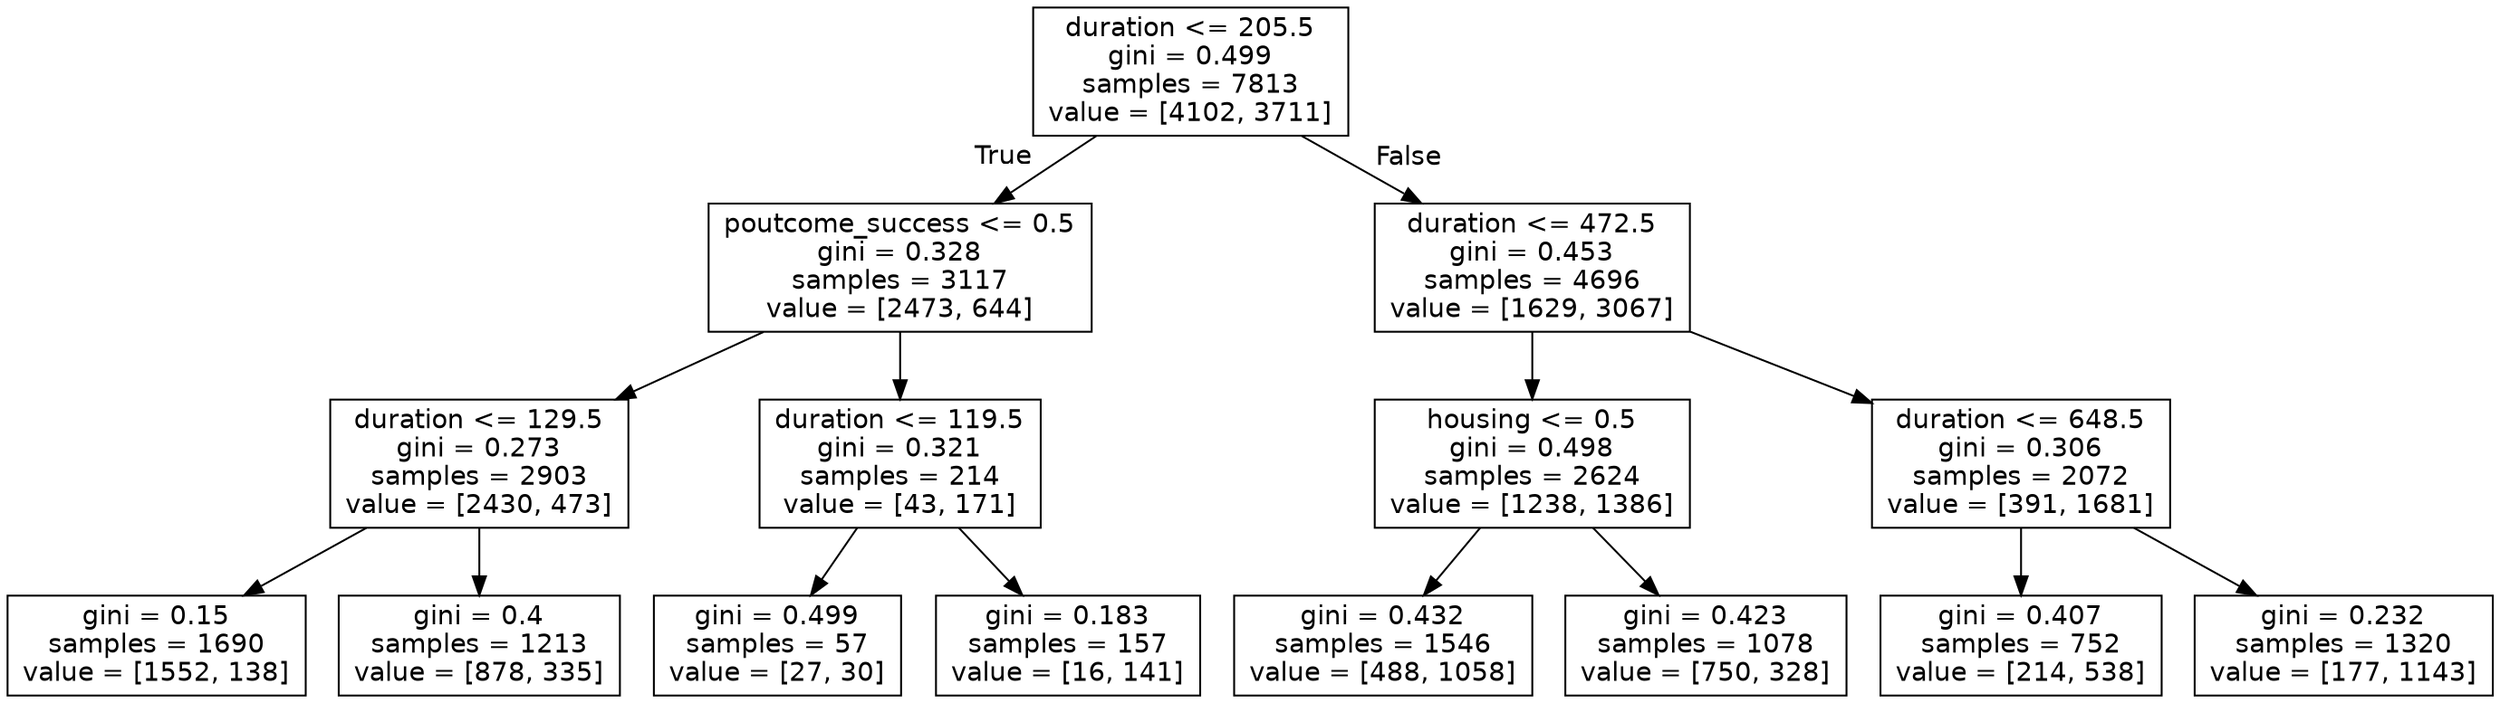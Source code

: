 digraph Tree {
node [shape=box, fontname="helvetica"] ;
edge [fontname="helvetica"] ;
0 [label="duration <= 205.5\ngini = 0.499\nsamples = 7813\nvalue = [4102, 3711]"] ;
1 [label="poutcome_success <= 0.5\ngini = 0.328\nsamples = 3117\nvalue = [2473, 644]"] ;
0 -> 1 [labeldistance=2.5, labelangle=45, headlabel="True"] ;
2 [label="duration <= 129.5\ngini = 0.273\nsamples = 2903\nvalue = [2430, 473]"] ;
1 -> 2 ;
3 [label="gini = 0.15\nsamples = 1690\nvalue = [1552, 138]"] ;
2 -> 3 ;
4 [label="gini = 0.4\nsamples = 1213\nvalue = [878, 335]"] ;
2 -> 4 ;
5 [label="duration <= 119.5\ngini = 0.321\nsamples = 214\nvalue = [43, 171]"] ;
1 -> 5 ;
6 [label="gini = 0.499\nsamples = 57\nvalue = [27, 30]"] ;
5 -> 6 ;
7 [label="gini = 0.183\nsamples = 157\nvalue = [16, 141]"] ;
5 -> 7 ;
8 [label="duration <= 472.5\ngini = 0.453\nsamples = 4696\nvalue = [1629, 3067]"] ;
0 -> 8 [labeldistance=2.5, labelangle=-45, headlabel="False"] ;
9 [label="housing <= 0.5\ngini = 0.498\nsamples = 2624\nvalue = [1238, 1386]"] ;
8 -> 9 ;
10 [label="gini = 0.432\nsamples = 1546\nvalue = [488, 1058]"] ;
9 -> 10 ;
11 [label="gini = 0.423\nsamples = 1078\nvalue = [750, 328]"] ;
9 -> 11 ;
12 [label="duration <= 648.5\ngini = 0.306\nsamples = 2072\nvalue = [391, 1681]"] ;
8 -> 12 ;
13 [label="gini = 0.407\nsamples = 752\nvalue = [214, 538]"] ;
12 -> 13 ;
14 [label="gini = 0.232\nsamples = 1320\nvalue = [177, 1143]"] ;
12 -> 14 ;
}